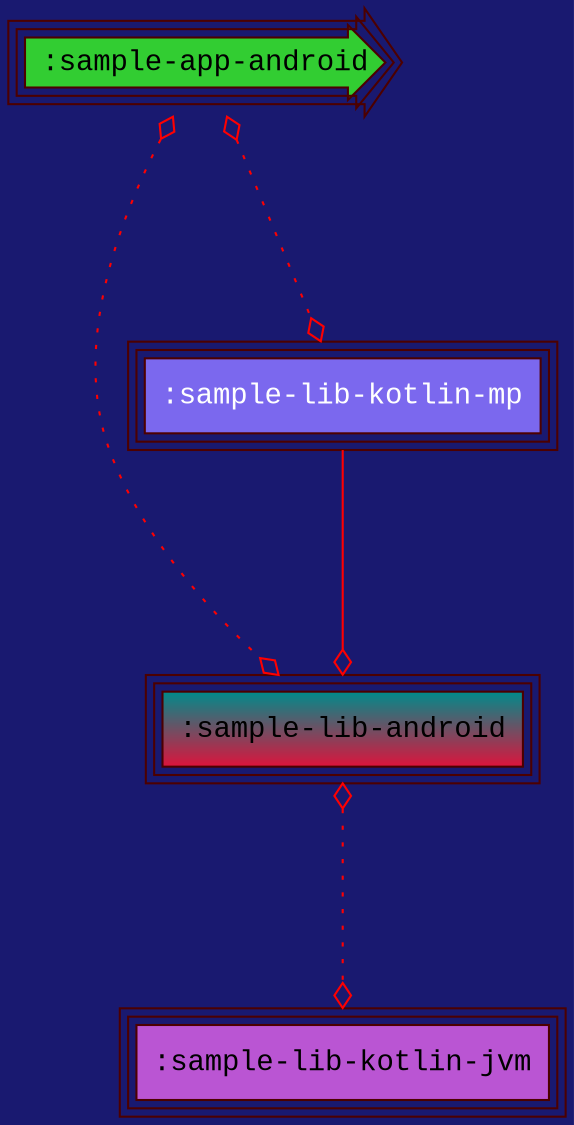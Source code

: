 digraph {
  edge [arrowhead="ediamond",arrowtail="none",color="red",labelfloat="true",fontcolor="lime"]
  graph [layout="dot",bgcolor="MidnightBlue",fontsize="30",rankdir="TB",ranksep="1.5"]
  node [fontname="Courier New",peripheries="3",style="filled",shape="box",color="#4C0000"]
  ":sample-app-android" [shape="rarrow",style="radial",fillcolor="limegreen"]
  ":sample-lib-android" [gradientangle="90",fillcolor="crimson:cyan4"]
  ":sample-lib-kotlin-jvm" [fillcolor="mediumorchid"]
  ":sample-lib-kotlin-mp" [fontcolor="white",fillcolor="mediumslateblue"]
  ":sample-app-android" -> ":sample-lib-android" [style="dotted",dir="both",arrowtail="ediamond"]
  ":sample-app-android" -> ":sample-lib-kotlin-mp" [style="dotted",dir="both",arrowtail="ediamond"]
  ":sample-lib-android" -> ":sample-lib-kotlin-jvm" [style="dotted",dir="both",arrowtail="ediamond"]
  ":sample-lib-kotlin-mp" -> ":sample-lib-android" [style="solid",weight="5"]
}
